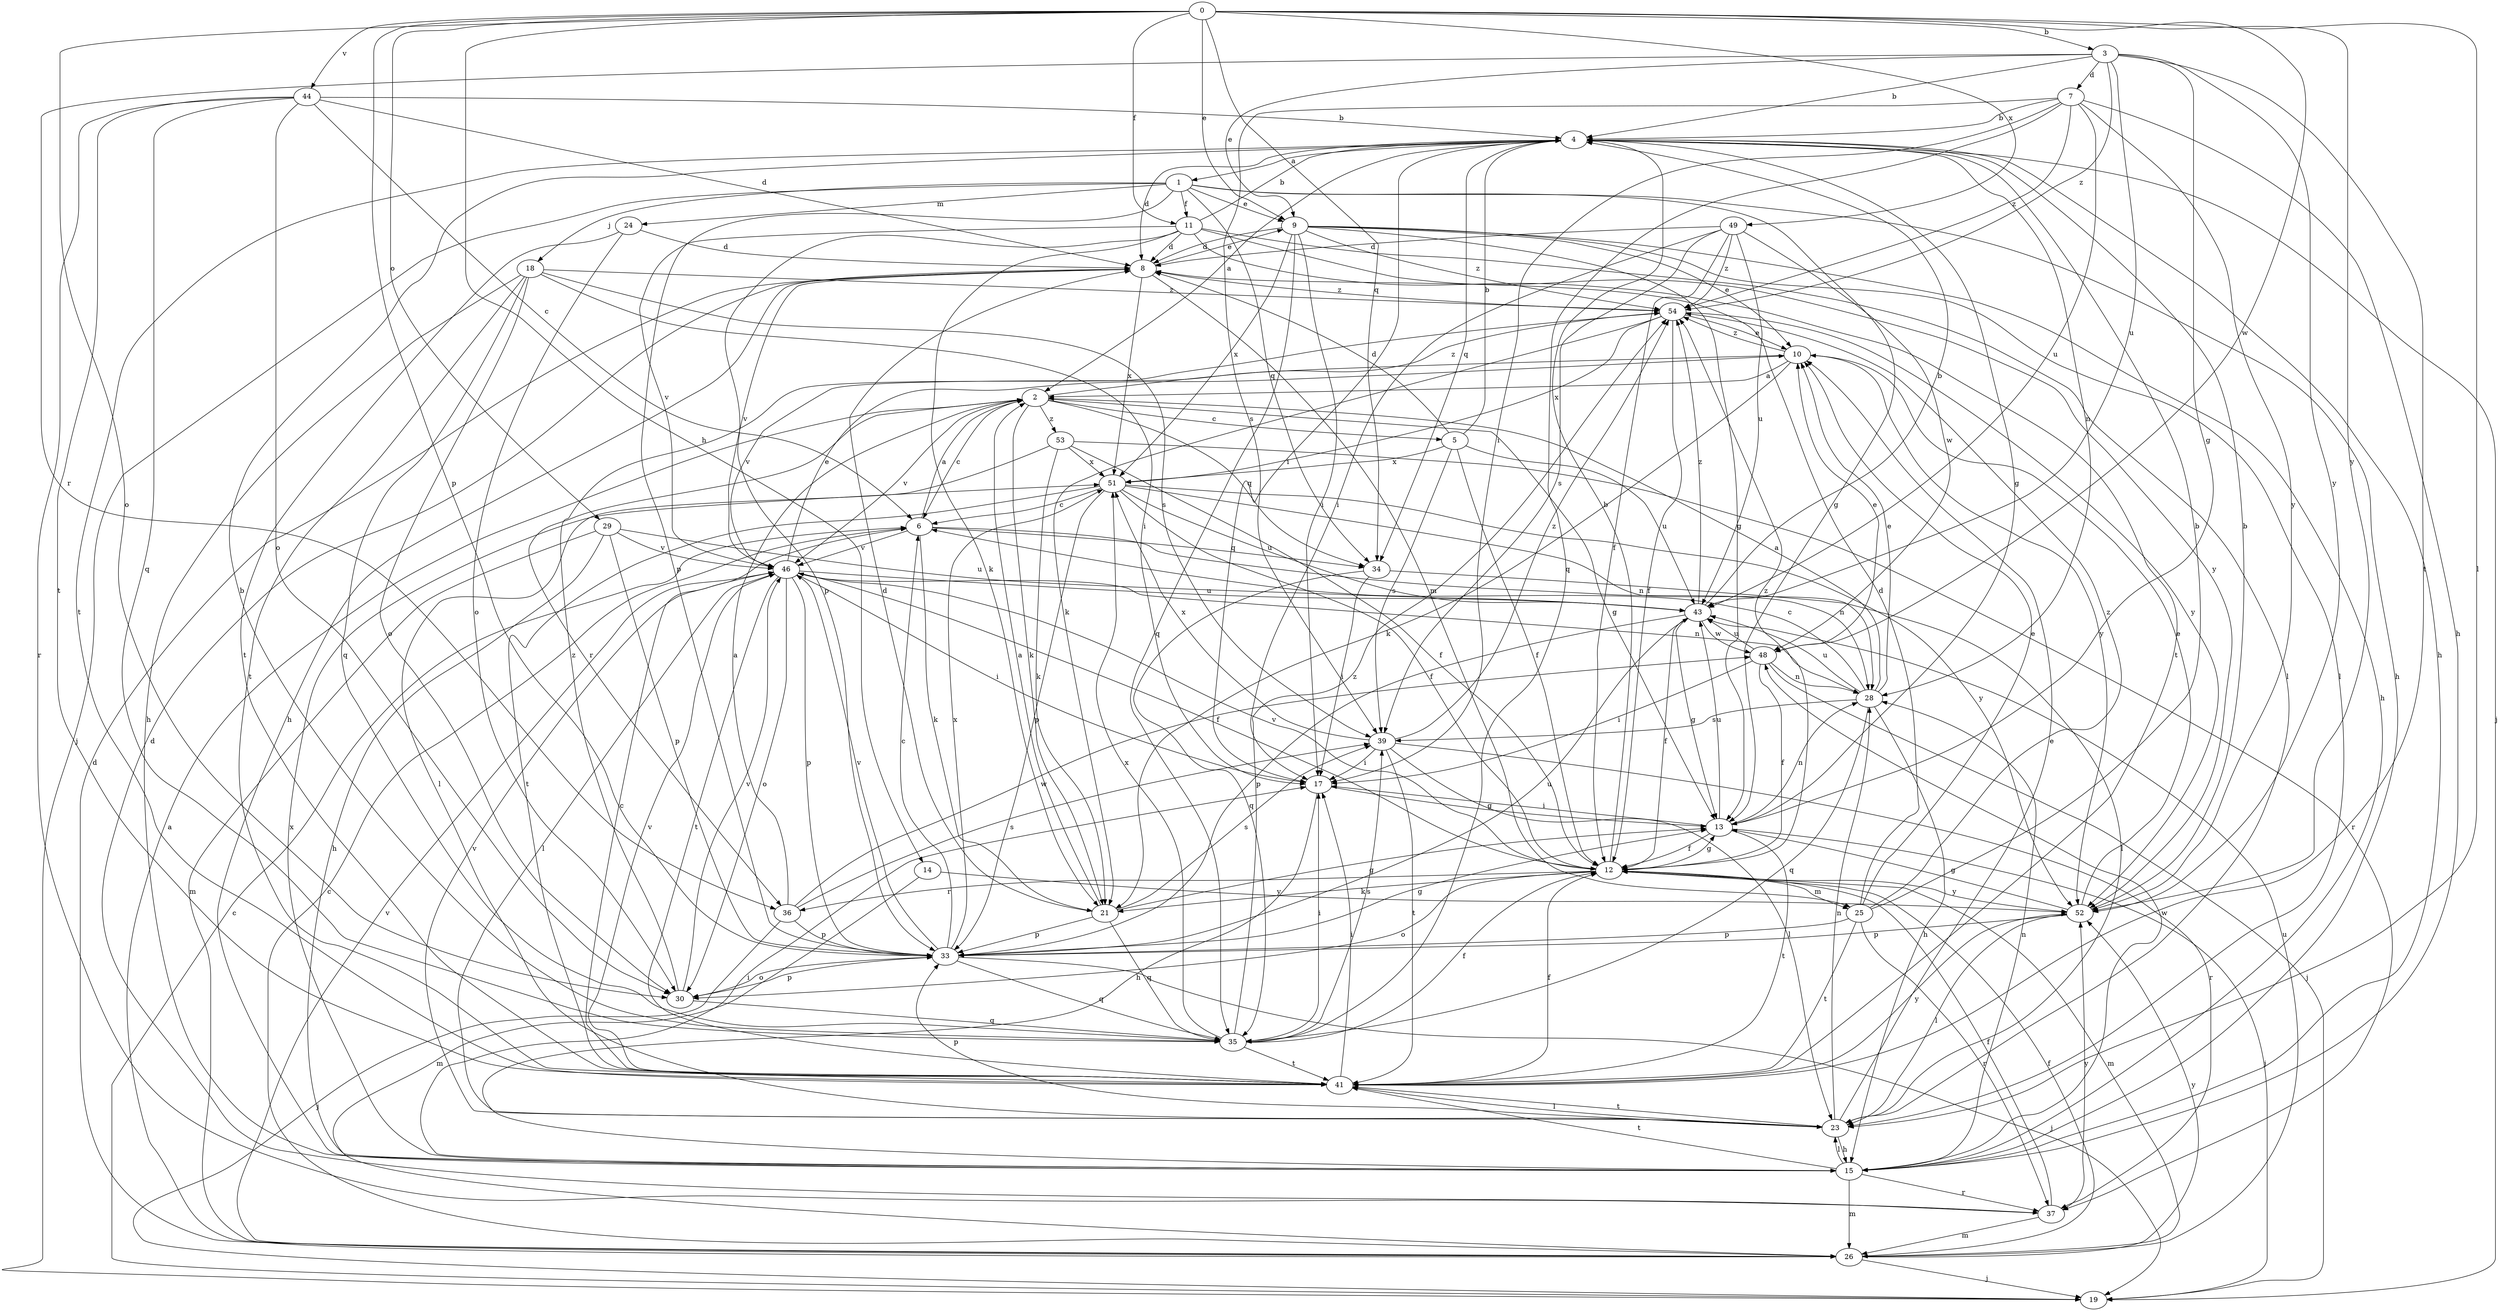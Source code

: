 strict digraph  {
0;
1;
2;
3;
4;
5;
6;
7;
8;
9;
10;
11;
12;
13;
14;
15;
17;
18;
19;
21;
23;
24;
25;
26;
28;
29;
30;
33;
34;
35;
36;
37;
39;
41;
43;
44;
46;
48;
49;
51;
52;
53;
54;
0 -> 3  [label=b];
0 -> 9  [label=e];
0 -> 11  [label=f];
0 -> 14  [label=h];
0 -> 23  [label=l];
0 -> 29  [label=o];
0 -> 30  [label=o];
0 -> 33  [label=p];
0 -> 34  [label=q];
0 -> 44  [label=v];
0 -> 48  [label=w];
0 -> 49  [label=x];
0 -> 52  [label=y];
1 -> 9  [label=e];
1 -> 11  [label=f];
1 -> 13  [label=g];
1 -> 15  [label=h];
1 -> 18  [label=j];
1 -> 19  [label=j];
1 -> 24  [label=m];
1 -> 33  [label=p];
1 -> 34  [label=q];
2 -> 5  [label=c];
2 -> 6  [label=c];
2 -> 13  [label=g];
2 -> 21  [label=k];
2 -> 34  [label=q];
2 -> 36  [label=r];
2 -> 46  [label=v];
2 -> 53  [label=z];
2 -> 54  [label=z];
3 -> 4  [label=b];
3 -> 7  [label=d];
3 -> 9  [label=e];
3 -> 13  [label=g];
3 -> 36  [label=r];
3 -> 41  [label=t];
3 -> 43  [label=u];
3 -> 52  [label=y];
3 -> 54  [label=z];
4 -> 1  [label=a];
4 -> 2  [label=a];
4 -> 8  [label=d];
4 -> 13  [label=g];
4 -> 15  [label=h];
4 -> 17  [label=i];
4 -> 19  [label=j];
4 -> 28  [label=n];
4 -> 34  [label=q];
4 -> 41  [label=t];
5 -> 4  [label=b];
5 -> 8  [label=d];
5 -> 12  [label=f];
5 -> 39  [label=s];
5 -> 43  [label=u];
5 -> 51  [label=x];
6 -> 2  [label=a];
6 -> 21  [label=k];
6 -> 28  [label=n];
6 -> 34  [label=q];
6 -> 46  [label=v];
7 -> 4  [label=b];
7 -> 15  [label=h];
7 -> 17  [label=i];
7 -> 35  [label=q];
7 -> 39  [label=s];
7 -> 43  [label=u];
7 -> 52  [label=y];
7 -> 54  [label=z];
8 -> 9  [label=e];
8 -> 15  [label=h];
8 -> 25  [label=m];
8 -> 46  [label=v];
8 -> 51  [label=x];
8 -> 54  [label=z];
9 -> 8  [label=d];
9 -> 10  [label=e];
9 -> 13  [label=g];
9 -> 15  [label=h];
9 -> 17  [label=i];
9 -> 23  [label=l];
9 -> 35  [label=q];
9 -> 51  [label=x];
9 -> 54  [label=z];
10 -> 2  [label=a];
10 -> 21  [label=k];
10 -> 46  [label=v];
10 -> 52  [label=y];
10 -> 54  [label=z];
11 -> 4  [label=b];
11 -> 8  [label=d];
11 -> 21  [label=k];
11 -> 23  [label=l];
11 -> 33  [label=p];
11 -> 41  [label=t];
11 -> 46  [label=v];
11 -> 52  [label=y];
12 -> 4  [label=b];
12 -> 13  [label=g];
12 -> 21  [label=k];
12 -> 25  [label=m];
12 -> 26  [label=m];
12 -> 30  [label=o];
12 -> 36  [label=r];
12 -> 46  [label=v];
12 -> 52  [label=y];
12 -> 54  [label=z];
13 -> 12  [label=f];
13 -> 17  [label=i];
13 -> 19  [label=j];
13 -> 28  [label=n];
13 -> 41  [label=t];
13 -> 43  [label=u];
14 -> 26  [label=m];
14 -> 52  [label=y];
15 -> 17  [label=i];
15 -> 23  [label=l];
15 -> 26  [label=m];
15 -> 28  [label=n];
15 -> 37  [label=r];
15 -> 41  [label=t];
15 -> 48  [label=w];
15 -> 51  [label=x];
17 -> 13  [label=g];
17 -> 15  [label=h];
18 -> 15  [label=h];
18 -> 17  [label=i];
18 -> 30  [label=o];
18 -> 35  [label=q];
18 -> 39  [label=s];
18 -> 41  [label=t];
18 -> 54  [label=z];
19 -> 6  [label=c];
21 -> 2  [label=a];
21 -> 8  [label=d];
21 -> 13  [label=g];
21 -> 33  [label=p];
21 -> 35  [label=q];
21 -> 39  [label=s];
23 -> 10  [label=e];
23 -> 15  [label=h];
23 -> 28  [label=n];
23 -> 33  [label=p];
23 -> 41  [label=t];
23 -> 46  [label=v];
24 -> 8  [label=d];
24 -> 30  [label=o];
24 -> 41  [label=t];
25 -> 4  [label=b];
25 -> 8  [label=d];
25 -> 10  [label=e];
25 -> 33  [label=p];
25 -> 37  [label=r];
25 -> 41  [label=t];
25 -> 54  [label=z];
26 -> 2  [label=a];
26 -> 6  [label=c];
26 -> 8  [label=d];
26 -> 12  [label=f];
26 -> 19  [label=j];
26 -> 43  [label=u];
26 -> 46  [label=v];
26 -> 52  [label=y];
28 -> 2  [label=a];
28 -> 6  [label=c];
28 -> 10  [label=e];
28 -> 15  [label=h];
28 -> 35  [label=q];
28 -> 39  [label=s];
28 -> 43  [label=u];
29 -> 15  [label=h];
29 -> 26  [label=m];
29 -> 33  [label=p];
29 -> 43  [label=u];
29 -> 46  [label=v];
30 -> 33  [label=p];
30 -> 35  [label=q];
30 -> 46  [label=v];
30 -> 54  [label=z];
33 -> 6  [label=c];
33 -> 13  [label=g];
33 -> 19  [label=j];
33 -> 30  [label=o];
33 -> 35  [label=q];
33 -> 43  [label=u];
33 -> 46  [label=v];
33 -> 51  [label=x];
34 -> 17  [label=i];
34 -> 23  [label=l];
34 -> 35  [label=q];
35 -> 4  [label=b];
35 -> 12  [label=f];
35 -> 17  [label=i];
35 -> 39  [label=s];
35 -> 41  [label=t];
35 -> 51  [label=x];
35 -> 54  [label=z];
36 -> 2  [label=a];
36 -> 19  [label=j];
36 -> 33  [label=p];
36 -> 39  [label=s];
36 -> 48  [label=w];
37 -> 8  [label=d];
37 -> 12  [label=f];
37 -> 26  [label=m];
37 -> 52  [label=y];
39 -> 17  [label=i];
39 -> 23  [label=l];
39 -> 37  [label=r];
39 -> 41  [label=t];
39 -> 51  [label=x];
39 -> 54  [label=z];
41 -> 6  [label=c];
41 -> 12  [label=f];
41 -> 17  [label=i];
41 -> 23  [label=l];
41 -> 46  [label=v];
41 -> 52  [label=y];
43 -> 4  [label=b];
43 -> 12  [label=f];
43 -> 13  [label=g];
43 -> 33  [label=p];
43 -> 48  [label=w];
43 -> 54  [label=z];
44 -> 4  [label=b];
44 -> 6  [label=c];
44 -> 8  [label=d];
44 -> 30  [label=o];
44 -> 35  [label=q];
44 -> 37  [label=r];
44 -> 41  [label=t];
46 -> 10  [label=e];
46 -> 12  [label=f];
46 -> 17  [label=i];
46 -> 23  [label=l];
46 -> 28  [label=n];
46 -> 30  [label=o];
46 -> 33  [label=p];
46 -> 41  [label=t];
46 -> 43  [label=u];
48 -> 10  [label=e];
48 -> 12  [label=f];
48 -> 17  [label=i];
48 -> 19  [label=j];
48 -> 28  [label=n];
48 -> 43  [label=u];
49 -> 8  [label=d];
49 -> 12  [label=f];
49 -> 17  [label=i];
49 -> 39  [label=s];
49 -> 43  [label=u];
49 -> 48  [label=w];
49 -> 54  [label=z];
51 -> 6  [label=c];
51 -> 12  [label=f];
51 -> 28  [label=n];
51 -> 33  [label=p];
51 -> 41  [label=t];
51 -> 43  [label=u];
51 -> 52  [label=y];
52 -> 4  [label=b];
52 -> 10  [label=e];
52 -> 13  [label=g];
52 -> 23  [label=l];
52 -> 33  [label=p];
53 -> 12  [label=f];
53 -> 21  [label=k];
53 -> 23  [label=l];
53 -> 37  [label=r];
53 -> 51  [label=x];
54 -> 10  [label=e];
54 -> 12  [label=f];
54 -> 21  [label=k];
54 -> 51  [label=x];
54 -> 52  [label=y];
}
